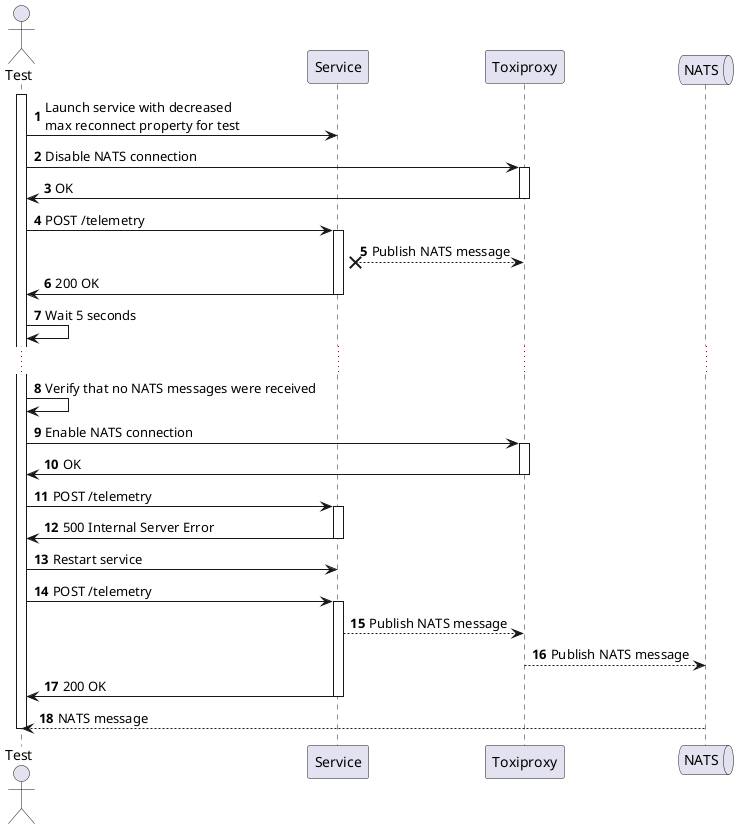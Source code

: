 @startuml
autonumber
actor       Test       as test
participant Service as svc
participant Toxiproxy as proxy
queue NATS as nats

activate test
    test -> svc: Launch service with decreased\nmax reconnect property for test
    test -> proxy: Disable NATS connection
    activate proxy
        proxy -> test: OK
    deactivate proxy

    test -> svc: POST /telemetry
    activate svc
        svc x--> proxy: Publish NATS message
        svc -> test: 200 OK
    deactivate svc

    test -> test: Wait 5 seconds
    ...
    test -> test: Verify that no NATS messages were received
    test -> proxy: Enable NATS connection
    activate proxy
        proxy -> test: OK
    deactivate proxy
    
    test -> svc: POST /telemetry
    activate svc
        svc -> test: 500 Internal Server Error
    deactivate svc

    test -> svc: Restart service

    test -> svc: POST /telemetry
    activate svc
        svc --> proxy: Publish NATS message
        proxy --> nats: Publish NATS message
        svc -> test: 200 OK
    deactivate svc

    test <-- nats: NATS message
deactivate test

@enduml